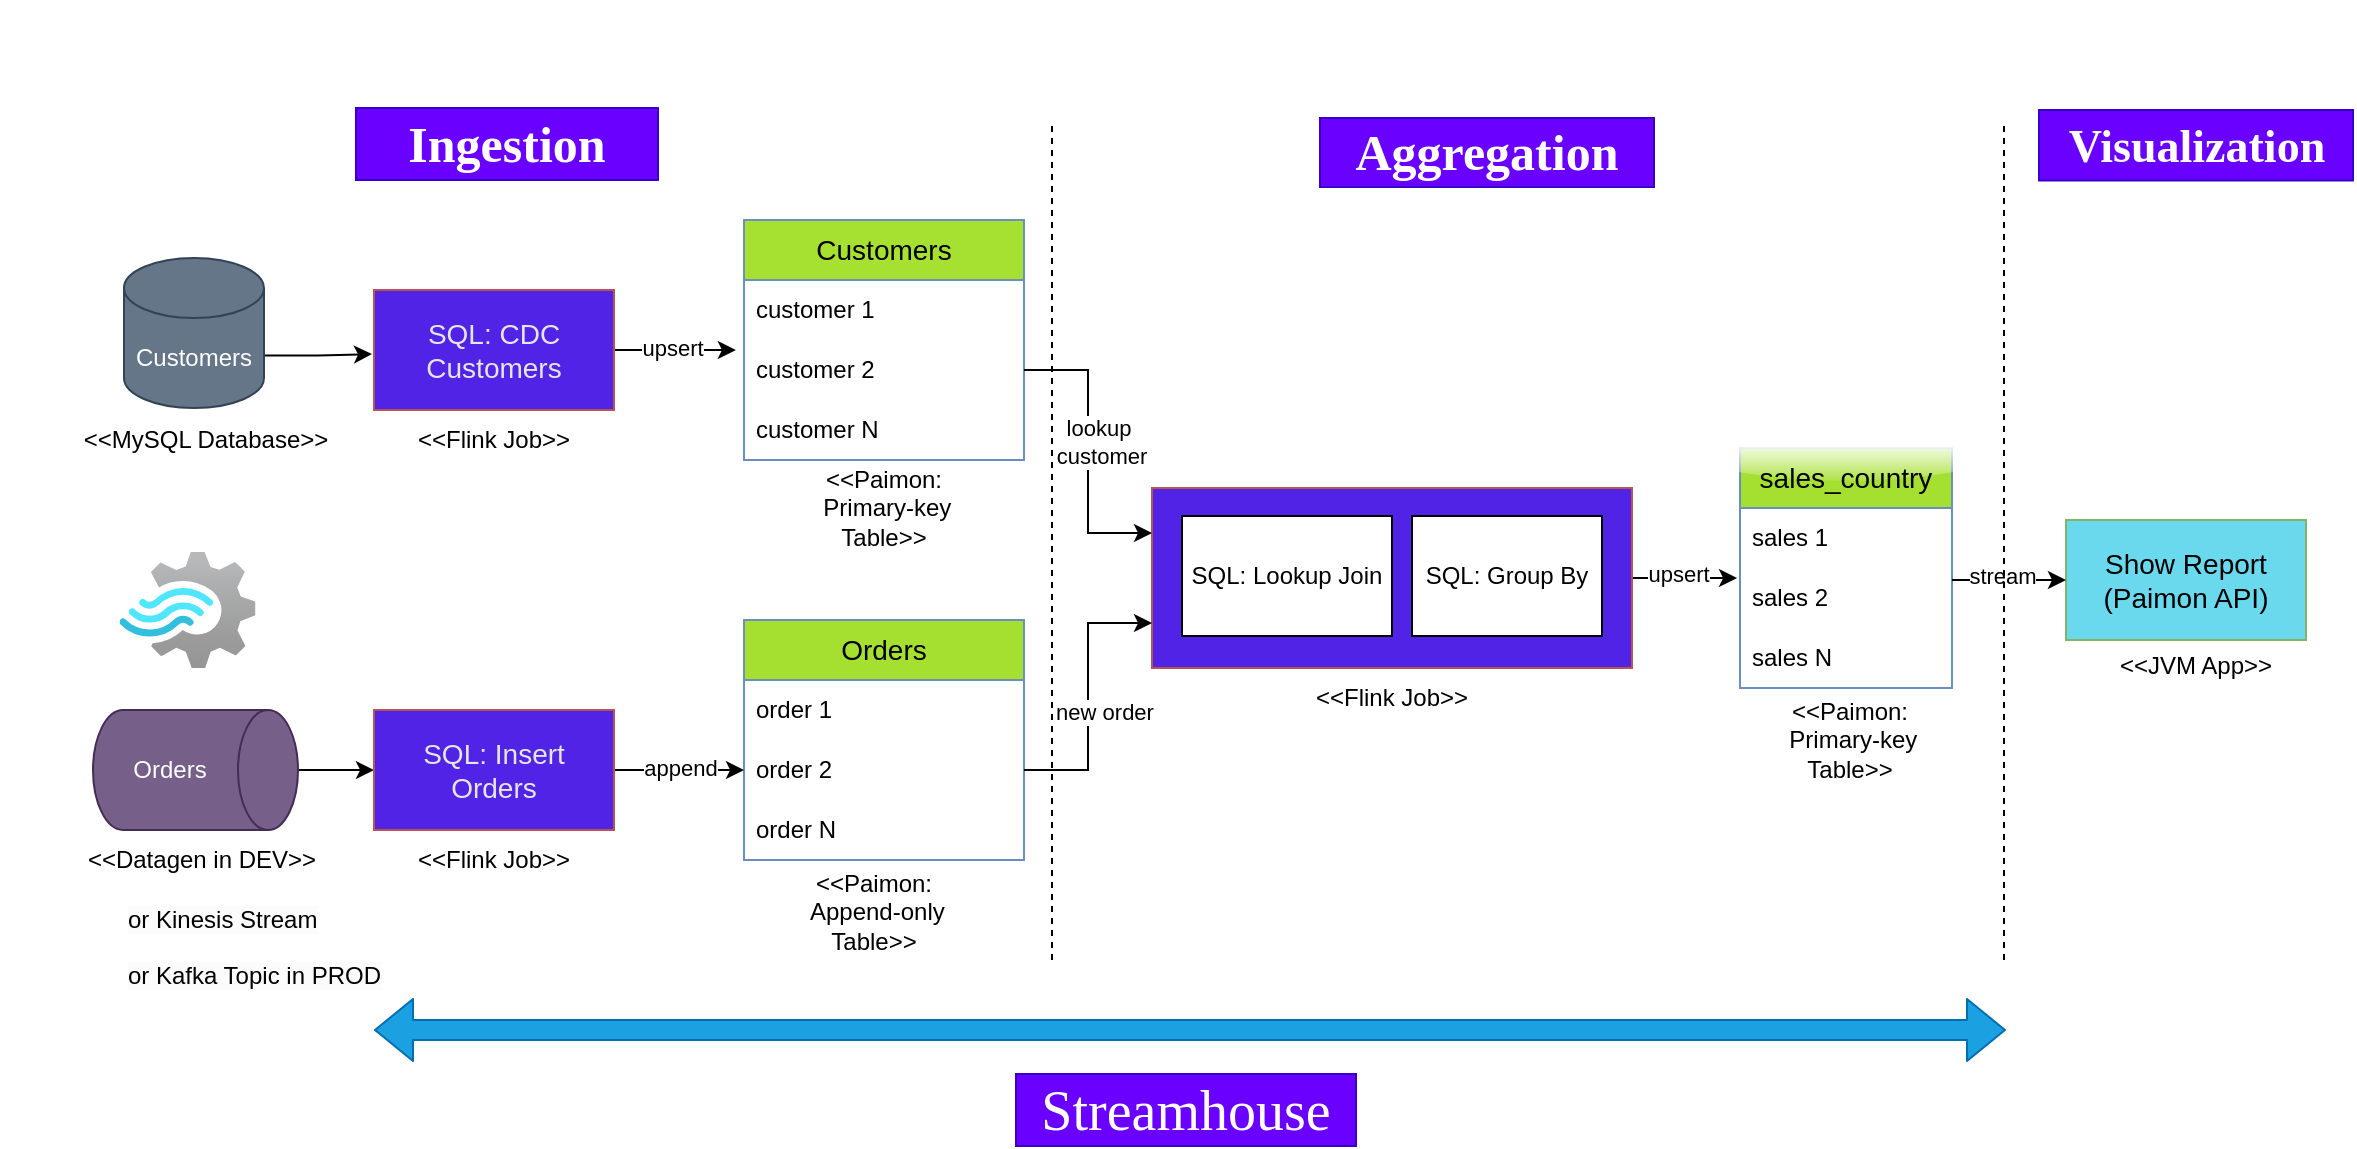 <mxfile version="22.1.16" type="device">
  <diagram name="Page-1" id="e3WJStjDO_UUJc7tsRj-">
    <mxGraphModel dx="1242" dy="854" grid="0" gridSize="10" guides="1" tooltips="1" connect="1" arrows="1" fold="1" page="0" pageScale="1" pageWidth="1169" pageHeight="827" math="0" shadow="0">
      <root>
        <mxCell id="0" />
        <mxCell id="1" parent="0" />
        <mxCell id="V2JTbt2djYY7QQhsiSOy-41" style="edgeStyle=orthogonalEdgeStyle;rounded=0;orthogonalLoop=1;jettySize=auto;html=1;entryX=-0.014;entryY=0.167;entryDx=0;entryDy=0;entryPerimeter=0;" parent="1" source="V2JTbt2djYY7QQhsiSOy-20" target="V2JTbt2djYY7QQhsiSOy-36" edge="1">
          <mxGeometry relative="1" as="geometry" />
        </mxCell>
        <mxCell id="V2JTbt2djYY7QQhsiSOy-43" value="upsert" style="edgeLabel;html=1;align=center;verticalAlign=middle;resizable=0;points=[];" parent="V2JTbt2djYY7QQhsiSOy-41" vertex="1" connectable="0">
          <mxGeometry x="-0.139" y="1" relative="1" as="geometry">
            <mxPoint y="-1" as="offset" />
          </mxGeometry>
        </mxCell>
        <mxCell id="V2JTbt2djYY7QQhsiSOy-20" value="" style="rounded=0;whiteSpace=wrap;html=1;fillColor=#5123E7;strokeColor=#b85450;glass=0;" parent="1" vertex="1">
          <mxGeometry x="575" y="404" width="240" height="90" as="geometry" />
        </mxCell>
        <mxCell id="V2JTbt2djYY7QQhsiSOy-3" value="Customers" style="swimlane;fontStyle=0;childLayout=stackLayout;horizontal=1;startSize=30;horizontalStack=0;resizeParent=1;resizeParentMax=0;resizeLast=0;collapsible=1;marginBottom=0;whiteSpace=wrap;html=1;fillColor=#a6e132;strokeColor=#6c8ebf;glass=0;fontSize=14;" parent="1" vertex="1">
          <mxGeometry x="371" y="270" width="140" height="120" as="geometry" />
        </mxCell>
        <mxCell id="V2JTbt2djYY7QQhsiSOy-4" value="customer 1" style="text;strokeColor=none;fillColor=none;align=left;verticalAlign=middle;spacingLeft=4;spacingRight=4;overflow=hidden;points=[[0,0.5],[1,0.5]];portConstraint=eastwest;rotatable=0;whiteSpace=wrap;html=1;" parent="V2JTbt2djYY7QQhsiSOy-3" vertex="1">
          <mxGeometry y="30" width="140" height="30" as="geometry" />
        </mxCell>
        <mxCell id="V2JTbt2djYY7QQhsiSOy-5" value="customer 2" style="text;strokeColor=none;fillColor=none;align=left;verticalAlign=middle;spacingLeft=4;spacingRight=4;overflow=hidden;points=[[0,0.5],[1,0.5]];portConstraint=eastwest;rotatable=0;whiteSpace=wrap;html=1;" parent="V2JTbt2djYY7QQhsiSOy-3" vertex="1">
          <mxGeometry y="60" width="140" height="30" as="geometry" />
        </mxCell>
        <mxCell id="V2JTbt2djYY7QQhsiSOy-6" value="customer N" style="text;strokeColor=none;fillColor=none;align=left;verticalAlign=middle;spacingLeft=4;spacingRight=4;overflow=hidden;points=[[0,0.5],[1,0.5]];portConstraint=eastwest;rotatable=0;whiteSpace=wrap;html=1;" parent="V2JTbt2djYY7QQhsiSOy-3" vertex="1">
          <mxGeometry y="90" width="140" height="30" as="geometry" />
        </mxCell>
        <mxCell id="V2JTbt2djYY7QQhsiSOy-7" value="Orders" style="swimlane;fontStyle=0;childLayout=stackLayout;horizontal=1;startSize=30;horizontalStack=0;resizeParent=1;resizeParentMax=0;resizeLast=0;collapsible=1;marginBottom=0;whiteSpace=wrap;html=1;fillColor=#A5E031;strokeColor=#6c8ebf;glass=0;fontSize=14;" parent="1" vertex="1">
          <mxGeometry x="371" y="470" width="140" height="120" as="geometry">
            <mxRectangle x="400" y="470" width="80" height="30" as="alternateBounds" />
          </mxGeometry>
        </mxCell>
        <mxCell id="V2JTbt2djYY7QQhsiSOy-8" value="order 1" style="text;strokeColor=none;fillColor=none;align=left;verticalAlign=middle;spacingLeft=4;spacingRight=4;overflow=hidden;points=[[0,0.5],[1,0.5]];portConstraint=eastwest;rotatable=0;whiteSpace=wrap;html=1;" parent="V2JTbt2djYY7QQhsiSOy-7" vertex="1">
          <mxGeometry y="30" width="140" height="30" as="geometry" />
        </mxCell>
        <mxCell id="V2JTbt2djYY7QQhsiSOy-9" value="order 2" style="text;strokeColor=none;fillColor=none;align=left;verticalAlign=middle;spacingLeft=4;spacingRight=4;overflow=hidden;points=[[0,0.5],[1,0.5]];portConstraint=eastwest;rotatable=0;whiteSpace=wrap;html=1;" parent="V2JTbt2djYY7QQhsiSOy-7" vertex="1">
          <mxGeometry y="60" width="140" height="30" as="geometry" />
        </mxCell>
        <mxCell id="V2JTbt2djYY7QQhsiSOy-10" value="order N" style="text;strokeColor=none;fillColor=none;align=left;verticalAlign=middle;spacingLeft=4;spacingRight=4;overflow=hidden;points=[[0,0.5],[1,0.5]];portConstraint=eastwest;rotatable=0;whiteSpace=wrap;html=1;" parent="V2JTbt2djYY7QQhsiSOy-7" vertex="1">
          <mxGeometry y="90" width="140" height="30" as="geometry" />
        </mxCell>
        <mxCell id="V2JTbt2djYY7QQhsiSOy-14" style="edgeStyle=orthogonalEdgeStyle;rounded=0;orthogonalLoop=1;jettySize=auto;html=1;exitX=1;exitY=0;exitDx=0;exitDy=48.75;exitPerimeter=0;" parent="1" source="2" edge="1">
          <mxGeometry relative="1" as="geometry">
            <mxPoint x="185" y="337" as="targetPoint" />
            <mxPoint x="135" y="337" as="sourcePoint" />
          </mxGeometry>
        </mxCell>
        <mxCell id="V2JTbt2djYY7QQhsiSOy-12" value="&amp;lt;&amp;lt;MySQL Database&lt;span style=&quot;background-color: rgb(255, 255, 255);&quot;&gt;&amp;gt;&amp;gt;&lt;/span&gt;" style="text;html=1;strokeColor=none;fillColor=none;align=center;verticalAlign=middle;whiteSpace=wrap;rounded=0;" parent="1" vertex="1">
          <mxGeometry x="2" y="365" width="200" height="30" as="geometry" />
        </mxCell>
        <mxCell id="V2JTbt2djYY7QQhsiSOy-16" style="edgeStyle=orthogonalEdgeStyle;rounded=0;orthogonalLoop=1;jettySize=auto;html=1;" parent="1" source="V2JTbt2djYY7QQhsiSOy-15" edge="1">
          <mxGeometry relative="1" as="geometry">
            <mxPoint x="186" y="545" as="targetPoint" />
            <Array as="points">
              <mxPoint x="186" y="545" />
              <mxPoint x="186" y="545" />
            </Array>
          </mxGeometry>
        </mxCell>
        <mxCell id="V2JTbt2djYY7QQhsiSOy-15" value="" style="shape=cylinder3;whiteSpace=wrap;html=1;boundedLbl=1;backgroundOutline=1;size=15;rotation=90;fillColor=#76608a;fontColor=#ffffff;strokeColor=#432D57;" parent="1" vertex="1">
          <mxGeometry x="66.75" y="493.75" width="60" height="102.5" as="geometry" />
        </mxCell>
        <mxCell id="V2JTbt2djYY7QQhsiSOy-17" value="Orders" style="text;html=1;strokeColor=none;fillColor=none;align=center;verticalAlign=middle;whiteSpace=wrap;rounded=0;fontColor=#FFFFFF;" parent="1" vertex="1">
          <mxGeometry x="54" y="530" width="60" height="30" as="geometry" />
        </mxCell>
        <mxCell id="V2JTbt2djYY7QQhsiSOy-18" value="SQL: Lookup Join" style="rounded=0;whiteSpace=wrap;html=1;" parent="1" vertex="1">
          <mxGeometry x="590" y="418" width="105" height="60" as="geometry" />
        </mxCell>
        <mxCell id="V2JTbt2djYY7QQhsiSOy-19" value="SQL: Group By" style="rounded=0;whiteSpace=wrap;html=1;" parent="1" vertex="1">
          <mxGeometry x="705" y="418" width="95" height="60" as="geometry" />
        </mxCell>
        <mxCell id="V2JTbt2djYY7QQhsiSOy-21" value="&amp;lt;&amp;lt;Flink Job&amp;gt;&amp;gt;" style="text;html=1;strokeColor=none;fillColor=none;align=center;verticalAlign=middle;whiteSpace=wrap;rounded=0;" parent="1" vertex="1">
          <mxGeometry x="635" y="494" width="120" height="30" as="geometry" />
        </mxCell>
        <mxCell id="V2JTbt2djYY7QQhsiSOy-22" value="Aggregation" style="text;html=1;strokeColor=#3700CC;fillColor=#6a00ff;align=center;verticalAlign=middle;whiteSpace=wrap;rounded=0;fontSize=25;fontStyle=1;fontFamily=Comic Sans MS;fontColor=#ffffff;" parent="1" vertex="1">
          <mxGeometry x="659" y="219" width="167" height="34.5" as="geometry" />
        </mxCell>
        <mxCell id="V2JTbt2djYY7QQhsiSOy-23" value="Ingestion" style="text;html=1;strokeColor=#3700CC;fillColor=#6a00ff;align=center;verticalAlign=middle;whiteSpace=wrap;rounded=0;fontSize=25;fontStyle=1;fontFamily=Comic Sans MS;fontColor=#ffffff;" parent="1" vertex="1">
          <mxGeometry x="177" y="214" width="151" height="36" as="geometry" />
        </mxCell>
        <mxCell id="V2JTbt2djYY7QQhsiSOy-28" style="edgeStyle=orthogonalEdgeStyle;rounded=0;orthogonalLoop=1;jettySize=auto;html=1;entryX=-0.029;entryY=0.167;entryDx=0;entryDy=0;entryPerimeter=0;" parent="1" source="V2JTbt2djYY7QQhsiSOy-24" target="V2JTbt2djYY7QQhsiSOy-5" edge="1">
          <mxGeometry relative="1" as="geometry" />
        </mxCell>
        <mxCell id="V2JTbt2djYY7QQhsiSOy-45" value="upsert" style="edgeLabel;html=1;align=center;verticalAlign=middle;resizable=0;points=[];" parent="V2JTbt2djYY7QQhsiSOy-28" vertex="1" connectable="0">
          <mxGeometry x="-0.363" y="-1" relative="1" as="geometry">
            <mxPoint x="9" y="-2" as="offset" />
          </mxGeometry>
        </mxCell>
        <mxCell id="V2JTbt2djYY7QQhsiSOy-24" value="SQL: CDC Customers" style="rounded=0;whiteSpace=wrap;html=1;fillColor=#5123E7;strokeColor=#b85450;shadow=0;glass=0;fontColor=#E6E6E6;fontSize=14;" parent="1" vertex="1">
          <mxGeometry x="186" y="305" width="120" height="60" as="geometry" />
        </mxCell>
        <mxCell id="V2JTbt2djYY7QQhsiSOy-29" style="edgeStyle=orthogonalEdgeStyle;rounded=0;orthogonalLoop=1;jettySize=auto;html=1;entryX=0;entryY=0.5;entryDx=0;entryDy=0;" parent="1" source="V2JTbt2djYY7QQhsiSOy-25" target="V2JTbt2djYY7QQhsiSOy-9" edge="1">
          <mxGeometry relative="1" as="geometry" />
        </mxCell>
        <mxCell id="V2JTbt2djYY7QQhsiSOy-44" value="append" style="edgeLabel;html=1;align=center;verticalAlign=middle;resizable=0;points=[];" parent="V2JTbt2djYY7QQhsiSOy-29" vertex="1" connectable="0">
          <mxGeometry y="1" relative="1" as="geometry">
            <mxPoint as="offset" />
          </mxGeometry>
        </mxCell>
        <mxCell id="V2JTbt2djYY7QQhsiSOy-25" value="SQL: Insert &lt;br&gt;Orders" style="rounded=0;whiteSpace=wrap;html=1;fillColor=#5123E7;strokeColor=#b85450;glass=0;fontColor=#E6E6E6;fontSize=14;" parent="1" vertex="1">
          <mxGeometry x="186" y="515" width="120" height="60" as="geometry" />
        </mxCell>
        <mxCell id="V2JTbt2djYY7QQhsiSOy-26" value="&amp;lt;&amp;lt;Flink Job&amp;gt;&amp;gt;" style="text;html=1;strokeColor=none;fillColor=none;align=center;verticalAlign=middle;whiteSpace=wrap;rounded=0;" parent="1" vertex="1">
          <mxGeometry x="186" y="575" width="120" height="30" as="geometry" />
        </mxCell>
        <mxCell id="V2JTbt2djYY7QQhsiSOy-27" value="&amp;lt;&amp;lt;Flink Job&amp;gt;&amp;gt;" style="text;html=1;strokeColor=none;fillColor=none;align=center;verticalAlign=middle;whiteSpace=wrap;rounded=0;" parent="1" vertex="1">
          <mxGeometry x="186" y="365" width="120" height="30" as="geometry" />
        </mxCell>
        <mxCell id="V2JTbt2djYY7QQhsiSOy-31" value="&amp;lt;&amp;lt;Paimon:&lt;br&gt;&amp;nbsp;Primary-key Table&amp;gt;&amp;gt;" style="text;html=1;strokeColor=none;fillColor=none;align=center;verticalAlign=middle;whiteSpace=wrap;rounded=0;" parent="1" vertex="1">
          <mxGeometry x="386" y="399" width="110" height="30" as="geometry" />
        </mxCell>
        <mxCell id="V2JTbt2djYY7QQhsiSOy-32" value="&amp;lt;&amp;lt;Paimon:&lt;br&gt;&amp;nbsp;Append-only Table&amp;gt;&amp;gt;" style="text;html=1;strokeColor=none;fillColor=none;align=center;verticalAlign=middle;whiteSpace=wrap;rounded=0;" parent="1" vertex="1">
          <mxGeometry x="380.62" y="601" width="110" height="30" as="geometry" />
        </mxCell>
        <mxCell id="V2JTbt2djYY7QQhsiSOy-34" value="sales_country" style="swimlane;fontStyle=0;childLayout=stackLayout;horizontal=1;startSize=30;horizontalStack=0;resizeParent=1;resizeParentMax=0;resizeLast=0;collapsible=1;marginBottom=0;whiteSpace=wrap;html=1;fillColor=#A5E031;strokeColor=#6c8ebf;shadow=0;glass=1;fontSize=14;" parent="1" vertex="1">
          <mxGeometry x="869" y="384" width="106" height="120" as="geometry" />
        </mxCell>
        <mxCell id="V2JTbt2djYY7QQhsiSOy-35" value="sales 1" style="text;strokeColor=none;fillColor=none;align=left;verticalAlign=middle;spacingLeft=4;spacingRight=4;overflow=hidden;points=[[0,0.5],[1,0.5]];portConstraint=eastwest;rotatable=0;whiteSpace=wrap;html=1;" parent="V2JTbt2djYY7QQhsiSOy-34" vertex="1">
          <mxGeometry y="30" width="106" height="30" as="geometry" />
        </mxCell>
        <mxCell id="V2JTbt2djYY7QQhsiSOy-36" value="sales 2" style="text;strokeColor=none;fillColor=none;align=left;verticalAlign=middle;spacingLeft=4;spacingRight=4;overflow=hidden;points=[[0,0.5],[1,0.5]];portConstraint=eastwest;rotatable=0;whiteSpace=wrap;html=1;" parent="V2JTbt2djYY7QQhsiSOy-34" vertex="1">
          <mxGeometry y="60" width="106" height="30" as="geometry" />
        </mxCell>
        <mxCell id="V2JTbt2djYY7QQhsiSOy-37" value="sales N" style="text;strokeColor=none;fillColor=none;align=left;verticalAlign=middle;spacingLeft=4;spacingRight=4;overflow=hidden;points=[[0,0.5],[1,0.5]];portConstraint=eastwest;rotatable=0;whiteSpace=wrap;html=1;" parent="V2JTbt2djYY7QQhsiSOy-34" vertex="1">
          <mxGeometry y="90" width="106" height="30" as="geometry" />
        </mxCell>
        <mxCell id="V2JTbt2djYY7QQhsiSOy-38" style="edgeStyle=orthogonalEdgeStyle;rounded=0;orthogonalLoop=1;jettySize=auto;html=1;entryX=0;entryY=0.25;entryDx=0;entryDy=0;" parent="1" source="V2JTbt2djYY7QQhsiSOy-5" target="V2JTbt2djYY7QQhsiSOy-20" edge="1">
          <mxGeometry relative="1" as="geometry" />
        </mxCell>
        <mxCell id="V2JTbt2djYY7QQhsiSOy-47" value="lookup&lt;br&gt;&amp;nbsp;customer" style="edgeLabel;html=1;align=center;verticalAlign=middle;resizable=0;points=[];" parent="V2JTbt2djYY7QQhsiSOy-38" vertex="1" connectable="0">
          <mxGeometry x="-0.472" relative="1" as="geometry">
            <mxPoint x="5" y="29" as="offset" />
          </mxGeometry>
        </mxCell>
        <mxCell id="V2JTbt2djYY7QQhsiSOy-39" style="edgeStyle=orthogonalEdgeStyle;rounded=0;orthogonalLoop=1;jettySize=auto;html=1;entryX=0;entryY=0.75;entryDx=0;entryDy=0;" parent="1" source="V2JTbt2djYY7QQhsiSOy-9" target="V2JTbt2djYY7QQhsiSOy-20" edge="1">
          <mxGeometry relative="1" as="geometry" />
        </mxCell>
        <mxCell id="V2JTbt2djYY7QQhsiSOy-48" value="new order" style="edgeLabel;html=1;align=center;verticalAlign=middle;resizable=0;points=[];" parent="V2JTbt2djYY7QQhsiSOy-39" vertex="1" connectable="0">
          <mxGeometry x="-0.482" y="3" relative="1" as="geometry">
            <mxPoint x="11" y="-26" as="offset" />
          </mxGeometry>
        </mxCell>
        <mxCell id="V2JTbt2djYY7QQhsiSOy-42" value="&amp;lt;&amp;lt;Paimon:&lt;br&gt;&amp;nbsp;Primary-key Table&amp;gt;&amp;gt;" style="text;html=1;strokeColor=none;fillColor=none;align=center;verticalAlign=middle;whiteSpace=wrap;rounded=0;" parent="1" vertex="1">
          <mxGeometry x="869" y="515" width="110" height="30" as="geometry" />
        </mxCell>
        <mxCell id="V2JTbt2djYY7QQhsiSOy-46" value="" style="endArrow=none;dashed=1;html=1;rounded=0;" parent="1" edge="1">
          <mxGeometry width="50" height="50" relative="1" as="geometry">
            <mxPoint x="525" y="640" as="sourcePoint" />
            <mxPoint x="525" y="220" as="targetPoint" />
          </mxGeometry>
        </mxCell>
        <mxCell id="TIGMBesdW2731F_ledF7-1" value="Show Report&lt;br style=&quot;font-size: 14px;&quot;&gt;(Paimon API)" style="rounded=0;whiteSpace=wrap;html=1;fillColor=#6AD9EE;strokeColor=#82b366;glass=0;shadow=0;fontSize=14;" parent="1" vertex="1">
          <mxGeometry x="1032" y="420" width="120" height="60" as="geometry" />
        </mxCell>
        <mxCell id="TIGMBesdW2731F_ledF7-2" style="edgeStyle=orthogonalEdgeStyle;rounded=0;orthogonalLoop=1;jettySize=auto;html=1;entryX=0;entryY=0.5;entryDx=0;entryDy=0;" parent="1" source="V2JTbt2djYY7QQhsiSOy-36" target="TIGMBesdW2731F_ledF7-1" edge="1">
          <mxGeometry relative="1" as="geometry">
            <mxPoint x="1021" y="450" as="targetPoint" />
            <Array as="points">
              <mxPoint x="1028" y="450" />
            </Array>
          </mxGeometry>
        </mxCell>
        <mxCell id="TIGMBesdW2731F_ledF7-4" value="stream" style="edgeLabel;html=1;align=center;verticalAlign=middle;resizable=0;points=[];labelBorderColor=none;" parent="TIGMBesdW2731F_ledF7-2" vertex="1" connectable="0">
          <mxGeometry y="2" relative="1" as="geometry">
            <mxPoint x="-4" as="offset" />
          </mxGeometry>
        </mxCell>
        <mxCell id="TIGMBesdW2731F_ledF7-3" value="&amp;lt;&amp;lt;JVM App&amp;gt;&amp;gt;" style="text;html=1;strokeColor=none;fillColor=none;align=center;verticalAlign=middle;whiteSpace=wrap;rounded=0;" parent="1" vertex="1">
          <mxGeometry x="1042" y="478" width="110" height="30" as="geometry" />
        </mxCell>
        <mxCell id="NbqnLF5yHG1nuFdbiPHI-1" value="" style="endArrow=none;dashed=1;html=1;rounded=0;" parent="1" edge="1">
          <mxGeometry width="50" height="50" relative="1" as="geometry">
            <mxPoint x="1001" y="640" as="sourcePoint" />
            <mxPoint x="1001" y="220" as="targetPoint" />
          </mxGeometry>
        </mxCell>
        <mxCell id="NbqnLF5yHG1nuFdbiPHI-2" value="Visualization" style="text;html=1;strokeColor=#3700CC;fillColor=#6a00ff;align=center;verticalAlign=middle;whiteSpace=wrap;rounded=0;fontSize=23;fontStyle=1;fontFamily=Comic Sans MS;fontColor=#ffffff;" parent="1" vertex="1">
          <mxGeometry x="1018.5" y="215" width="157" height="35.25" as="geometry" />
        </mxCell>
        <mxCell id="2" value="Customers" style="shape=cylinder3;whiteSpace=wrap;html=1;boundedLbl=1;backgroundOutline=1;size=15;fillColor=#647687;fontColor=#ffffff;strokeColor=#314354;shadow=0;" parent="1" vertex="1">
          <mxGeometry x="61" y="289" width="70" height="75" as="geometry" />
        </mxCell>
        <mxCell id="8" value="" style="shape=flexArrow;endArrow=classic;startArrow=classic;html=1;fillColor=#1ba1e2;strokeColor=#006EAF;" parent="1" edge="1">
          <mxGeometry width="100" height="100" relative="1" as="geometry">
            <mxPoint x="186" y="675" as="sourcePoint" />
            <mxPoint x="1002" y="675" as="targetPoint" />
          </mxGeometry>
        </mxCell>
        <mxCell id="9" value="Streamhouse" style="text;html=1;strokeColor=#3700CC;fillColor=#6a00ff;align=center;verticalAlign=middle;whiteSpace=wrap;rounded=0;fontSize=28;fontFamily=Comic Sans MS;fontColor=#ffffff;" parent="1" vertex="1">
          <mxGeometry x="507" y="697" width="170" height="36" as="geometry" />
        </mxCell>
        <mxCell id="12" value="&amp;lt;&amp;lt;Datagen in DEV&lt;span style=&quot;background-color: rgb(255, 255, 255);&quot;&gt;&amp;gt;&amp;gt;&lt;/span&gt;" style="text;html=1;strokeColor=none;fillColor=none;align=center;verticalAlign=middle;whiteSpace=wrap;rounded=0;" parent="1" vertex="1">
          <mxGeometry x="-0.01" y="575" width="200" height="30" as="geometry" />
        </mxCell>
        <mxCell id="14" value="&lt;span style=&quot;border-color: var(--border-color); color: rgb(0, 0, 0); font-family: Helvetica; font-style: normal; font-variant-ligatures: normal; font-variant-caps: normal; font-weight: 400; letter-spacing: normal; orphans: 2; text-align: center; text-indent: 0px; text-transform: none; widows: 2; word-spacing: 0px; -webkit-text-stroke-width: 0px; background-color: rgb(251, 251, 251); text-decoration-thickness: initial; text-decoration-style: initial; text-decoration-color: initial; font-size: 12px;&quot;&gt;or Kinesis Stream&lt;/span&gt;&lt;br style=&quot;border-color: var(--border-color); color: rgb(0, 0, 0); font-family: Helvetica; font-style: normal; font-variant-ligatures: normal; font-variant-caps: normal; font-weight: 400; letter-spacing: normal; orphans: 2; text-align: center; text-indent: 0px; text-transform: none; widows: 2; word-spacing: 0px; -webkit-text-stroke-width: 0px; background-color: rgb(251, 251, 251); text-decoration-thickness: initial; text-decoration-style: initial; text-decoration-color: initial; font-size: 12px;&quot;&gt;&lt;span style=&quot;border-color: var(--border-color); color: rgb(0, 0, 0); font-family: Helvetica; font-style: normal; font-variant-ligatures: normal; font-variant-caps: normal; font-weight: 400; letter-spacing: normal; orphans: 2; text-align: center; text-indent: 0px; text-transform: none; widows: 2; word-spacing: 0px; -webkit-text-stroke-width: 0px; background-color: rgb(251, 251, 251); text-decoration-thickness: initial; text-decoration-style: initial; text-decoration-color: initial; font-size: 12px;&quot;&gt;or&amp;nbsp;Kafka Topic in PROD&lt;/span&gt;" style="text;whiteSpace=wrap;html=1;fontSize=23;fontColor=#E6E6E6;" parent="1" vertex="1">
          <mxGeometry x="61" y="596.25" width="130" height="80" as="geometry" />
        </mxCell>
        <mxCell id="15" value="" style="shape=image;verticalLabelPosition=bottom;labelBackgroundColor=default;verticalAlign=top;aspect=fixed;imageAspect=0;image=https://paimon.apache.org/docs/master/paimon_black.svg;clipPath=inset(0% 68% 0% 2%);" parent="1" vertex="1">
          <mxGeometry x="380.62" y="160" width="115.38" height="100" as="geometry" />
        </mxCell>
        <mxCell id="16" value="" style="shape=image;verticalLabelPosition=bottom;labelBackgroundColor=default;verticalAlign=top;aspect=fixed;imageAspect=0;image=https://paimon.apache.org/docs/master/paimon_black.svg;clipPath=inset(0% 68% 0% 2%);" parent="1" vertex="1">
          <mxGeometry x="861.62" y="280" width="115.38" height="100" as="geometry" />
        </mxCell>
        <mxCell id="18" value="" style="shape=image;verticalLabelPosition=bottom;labelBackgroundColor=default;verticalAlign=top;aspect=fixed;imageAspect=0;image=http://localhost:8081/assets/images/flink.svg;fontStyle=1" parent="1" vertex="1">
          <mxGeometry x="670.16" y="340" width="49.67" height="50" as="geometry" />
        </mxCell>
        <mxCell id="24" value="" style="shape=image;verticalLabelPosition=bottom;labelBackgroundColor=default;verticalAlign=top;aspect=fixed;imageAspect=0;image=https://logowik.com/content/uploads/images/scala3486.jpg;clipPath=inset(10% 30.33% 8.67% 28.67%);" parent="1" vertex="1">
          <mxGeometry x="1066.46" y="332" width="51.082" height="76" as="geometry" />
        </mxCell>
        <mxCell id="25" value="" style="aspect=fixed;html=1;points=[];align=center;image;fontSize=12;image=img/lib/azure2/analytics/Stream_Analytics_Jobs.svg;rounded=0;shadow=0;glass=1;sketch=0;fontColor=#E6E6E6;fillColor=#6AD9EE;" parent="1" vertex="1">
          <mxGeometry x="58.75" y="436" width="68" height="58.0" as="geometry" />
        </mxCell>
        <mxCell id="30" value="" style="shape=image;verticalLabelPosition=bottom;labelBackgroundColor=default;verticalAlign=top;aspect=fixed;imageAspect=0;image=https://www.mysql.com/common/logos/logo-mysql-170x115.png;" parent="1" vertex="1">
          <mxGeometry x="41.35" y="200.5" width="102.79" height="69.5" as="geometry" />
        </mxCell>
        <mxCell id="17" value="" style="shape=image;verticalLabelPosition=bottom;labelBackgroundColor=default;verticalAlign=top;aspect=fixed;imageAspect=0;image=http://localhost:8081/assets/images/flink.svg;fontStyle=1" parent="1" vertex="1">
          <mxGeometry x="211" y="420" width="49.67" height="50" as="geometry" />
        </mxCell>
        <mxCell id="uCl5lqGbsIrDTOR7yEgk-32" value="" style="shape=image;verticalLabelPosition=bottom;labelBackgroundColor=default;verticalAlign=top;aspect=fixed;imageAspect=0;image=https://cdn.icon-icons.com/icons2/2699/PNG/512/apache_flink_logo_icon_168620.png;" vertex="1" parent="1">
          <mxGeometry x="202" y="411" width="76" height="76" as="geometry" />
        </mxCell>
        <mxCell id="uCl5lqGbsIrDTOR7yEgk-33" value="" style="shape=image;verticalLabelPosition=bottom;labelBackgroundColor=default;verticalAlign=top;aspect=fixed;imageAspect=0;image=https://cdn.icon-icons.com/icons2/2699/PNG/512/apache_flink_logo_icon_168620.png;" vertex="1" parent="1">
          <mxGeometry x="659" y="319" width="76" height="76" as="geometry" />
        </mxCell>
      </root>
    </mxGraphModel>
  </diagram>
</mxfile>
